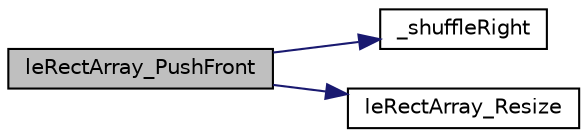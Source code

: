 digraph "leRectArray_PushFront"
{
 // LATEX_PDF_SIZE
  edge [fontname="Helvetica",fontsize="10",labelfontname="Helvetica",labelfontsize="10"];
  node [fontname="Helvetica",fontsize="10",shape=record];
  rankdir="LR";
  Node1 [label="leRectArray_PushFront",height=0.2,width=0.4,color="black", fillcolor="grey75", style="filled", fontcolor="black",tooltip=" "];
  Node1 -> Node2 [color="midnightblue",fontsize="10",style="solid",fontname="Helvetica"];
  Node2 [label="_shuffleRight",height=0.2,width=0.4,color="black", fillcolor="white", style="filled",URL="$legato__rectarray_8c.html#ac736c326502a6ee9219102d95001ed92",tooltip=" "];
  Node1 -> Node3 [color="midnightblue",fontsize="10",style="solid",fontname="Helvetica"];
  Node3 [label="leRectArray_Resize",height=0.2,width=0.4,color="black", fillcolor="white", style="filled",URL="$legato__rectarray_8c.html#a6123326d02489c988cf6eabc17c04d71",tooltip=" "];
}
